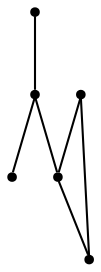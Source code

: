 graph {
  node [shape=point,comment="{\"directed\":false,\"doi\":\"10.1007/978-3-319-73915-1_33\",\"figure\":\"1 (1)\"}"]

  v0 [pos="1309.3867213665974,322.7600001258314"]
  v1 [pos="1375.8211976696148,448.40764746109244"]
  v2 [pos="1478.060499708417,348.32223075453084"]
  v3 [pos="1453.919156929408,517.30129273791"]
  v4 [pos="1256.0917741661685,400.92981008950125"]
  v5 [pos="1284.9443192239978,493.1644426111332"]

  v0 -- v1 [id="-1",pos="1309.3867213665974,322.7600001258314 1306.1872383359184,377.54303974505325 1372.9937386766774,398.6671075653927 1375.8211976696148,448.40764746109244"]
  v5 -- v3 [id="-3",pos="1284.9443192239978,493.1644426111332 1453.919156929408,517.30129273791 1453.919156929408,517.30129273791 1453.919156929408,517.30129273791"]
  v3 -- v2 [id="-6",pos="1453.919156929408,517.30129273791 1478.060499708417,348.32223075453084 1478.060499708417,348.32223075453084 1478.060499708417,348.32223075453084"]
  v1 -- v4 [id="-8",pos="1375.8211976696148,448.40764746109244 1256.0917741661685,400.92981008950125 1256.0917741661685,400.92981008950125 1256.0917741661685,400.92981008950125"]
  v1 -- v3 [id="-9",pos="1375.8211976696148,448.40764746109244 1453.919156929408,517.30129273791 1453.919156929408,517.30129273791 1453.919156929408,517.30129273791"]
  v5 -- v2 [id="-10",pos="1284.9443192239978,493.1644426111332 1478.060499708417,348.32223075453084 1478.060499708417,348.32223075453084 1478.060499708417,348.32223075453084"]
}